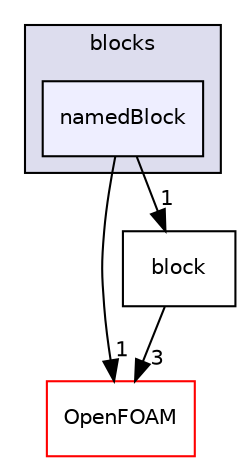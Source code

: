 digraph "src/mesh/blockMesh/blocks/namedBlock" {
  bgcolor=transparent;
  compound=true
  node [ fontsize="10", fontname="Helvetica"];
  edge [ labelfontsize="10", labelfontname="Helvetica"];
  subgraph clusterdir_3d4b7ff82430426b89c0b8ee1857acdd {
    graph [ bgcolor="#ddddee", pencolor="black", label="blocks" fontname="Helvetica", fontsize="10", URL="dir_3d4b7ff82430426b89c0b8ee1857acdd.html"]
  dir_97df6d9a9d6bd554a7931a36b797986c [shape=box, label="namedBlock", style="filled", fillcolor="#eeeeff", pencolor="black", URL="dir_97df6d9a9d6bd554a7931a36b797986c.html"];
  }
  dir_c5473ff19b20e6ec4dfe5c310b3778a8 [shape=box label="OpenFOAM" color="red" URL="dir_c5473ff19b20e6ec4dfe5c310b3778a8.html"];
  dir_cdab65404a35238f5ae0fed0acdcb83b [shape=box label="block" URL="dir_cdab65404a35238f5ae0fed0acdcb83b.html"];
  dir_97df6d9a9d6bd554a7931a36b797986c->dir_c5473ff19b20e6ec4dfe5c310b3778a8 [headlabel="1", labeldistance=1.5 headhref="dir_001915_002151.html"];
  dir_97df6d9a9d6bd554a7931a36b797986c->dir_cdab65404a35238f5ae0fed0acdcb83b [headlabel="1", labeldistance=1.5 headhref="dir_001915_001914.html"];
  dir_cdab65404a35238f5ae0fed0acdcb83b->dir_c5473ff19b20e6ec4dfe5c310b3778a8 [headlabel="3", labeldistance=1.5 headhref="dir_001914_002151.html"];
}
